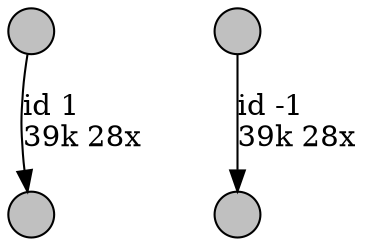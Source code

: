 digraph {
nodesep = 0.5;
node [shape = circle, label = "", height = 0.3];
"0" [style = "filled", fillcolor = "grey"];
"1" [style = "filled", fillcolor = "grey"];
"2" [style = "filled", fillcolor = "grey"];
"3" [style = "filled", fillcolor = "grey"];
"0" -> "2" [label = "id 1\l39k 28x", color = "black"] ;
"1" -> "3" [label = "id -1\l39k 28x", color = "black"] ;
}
